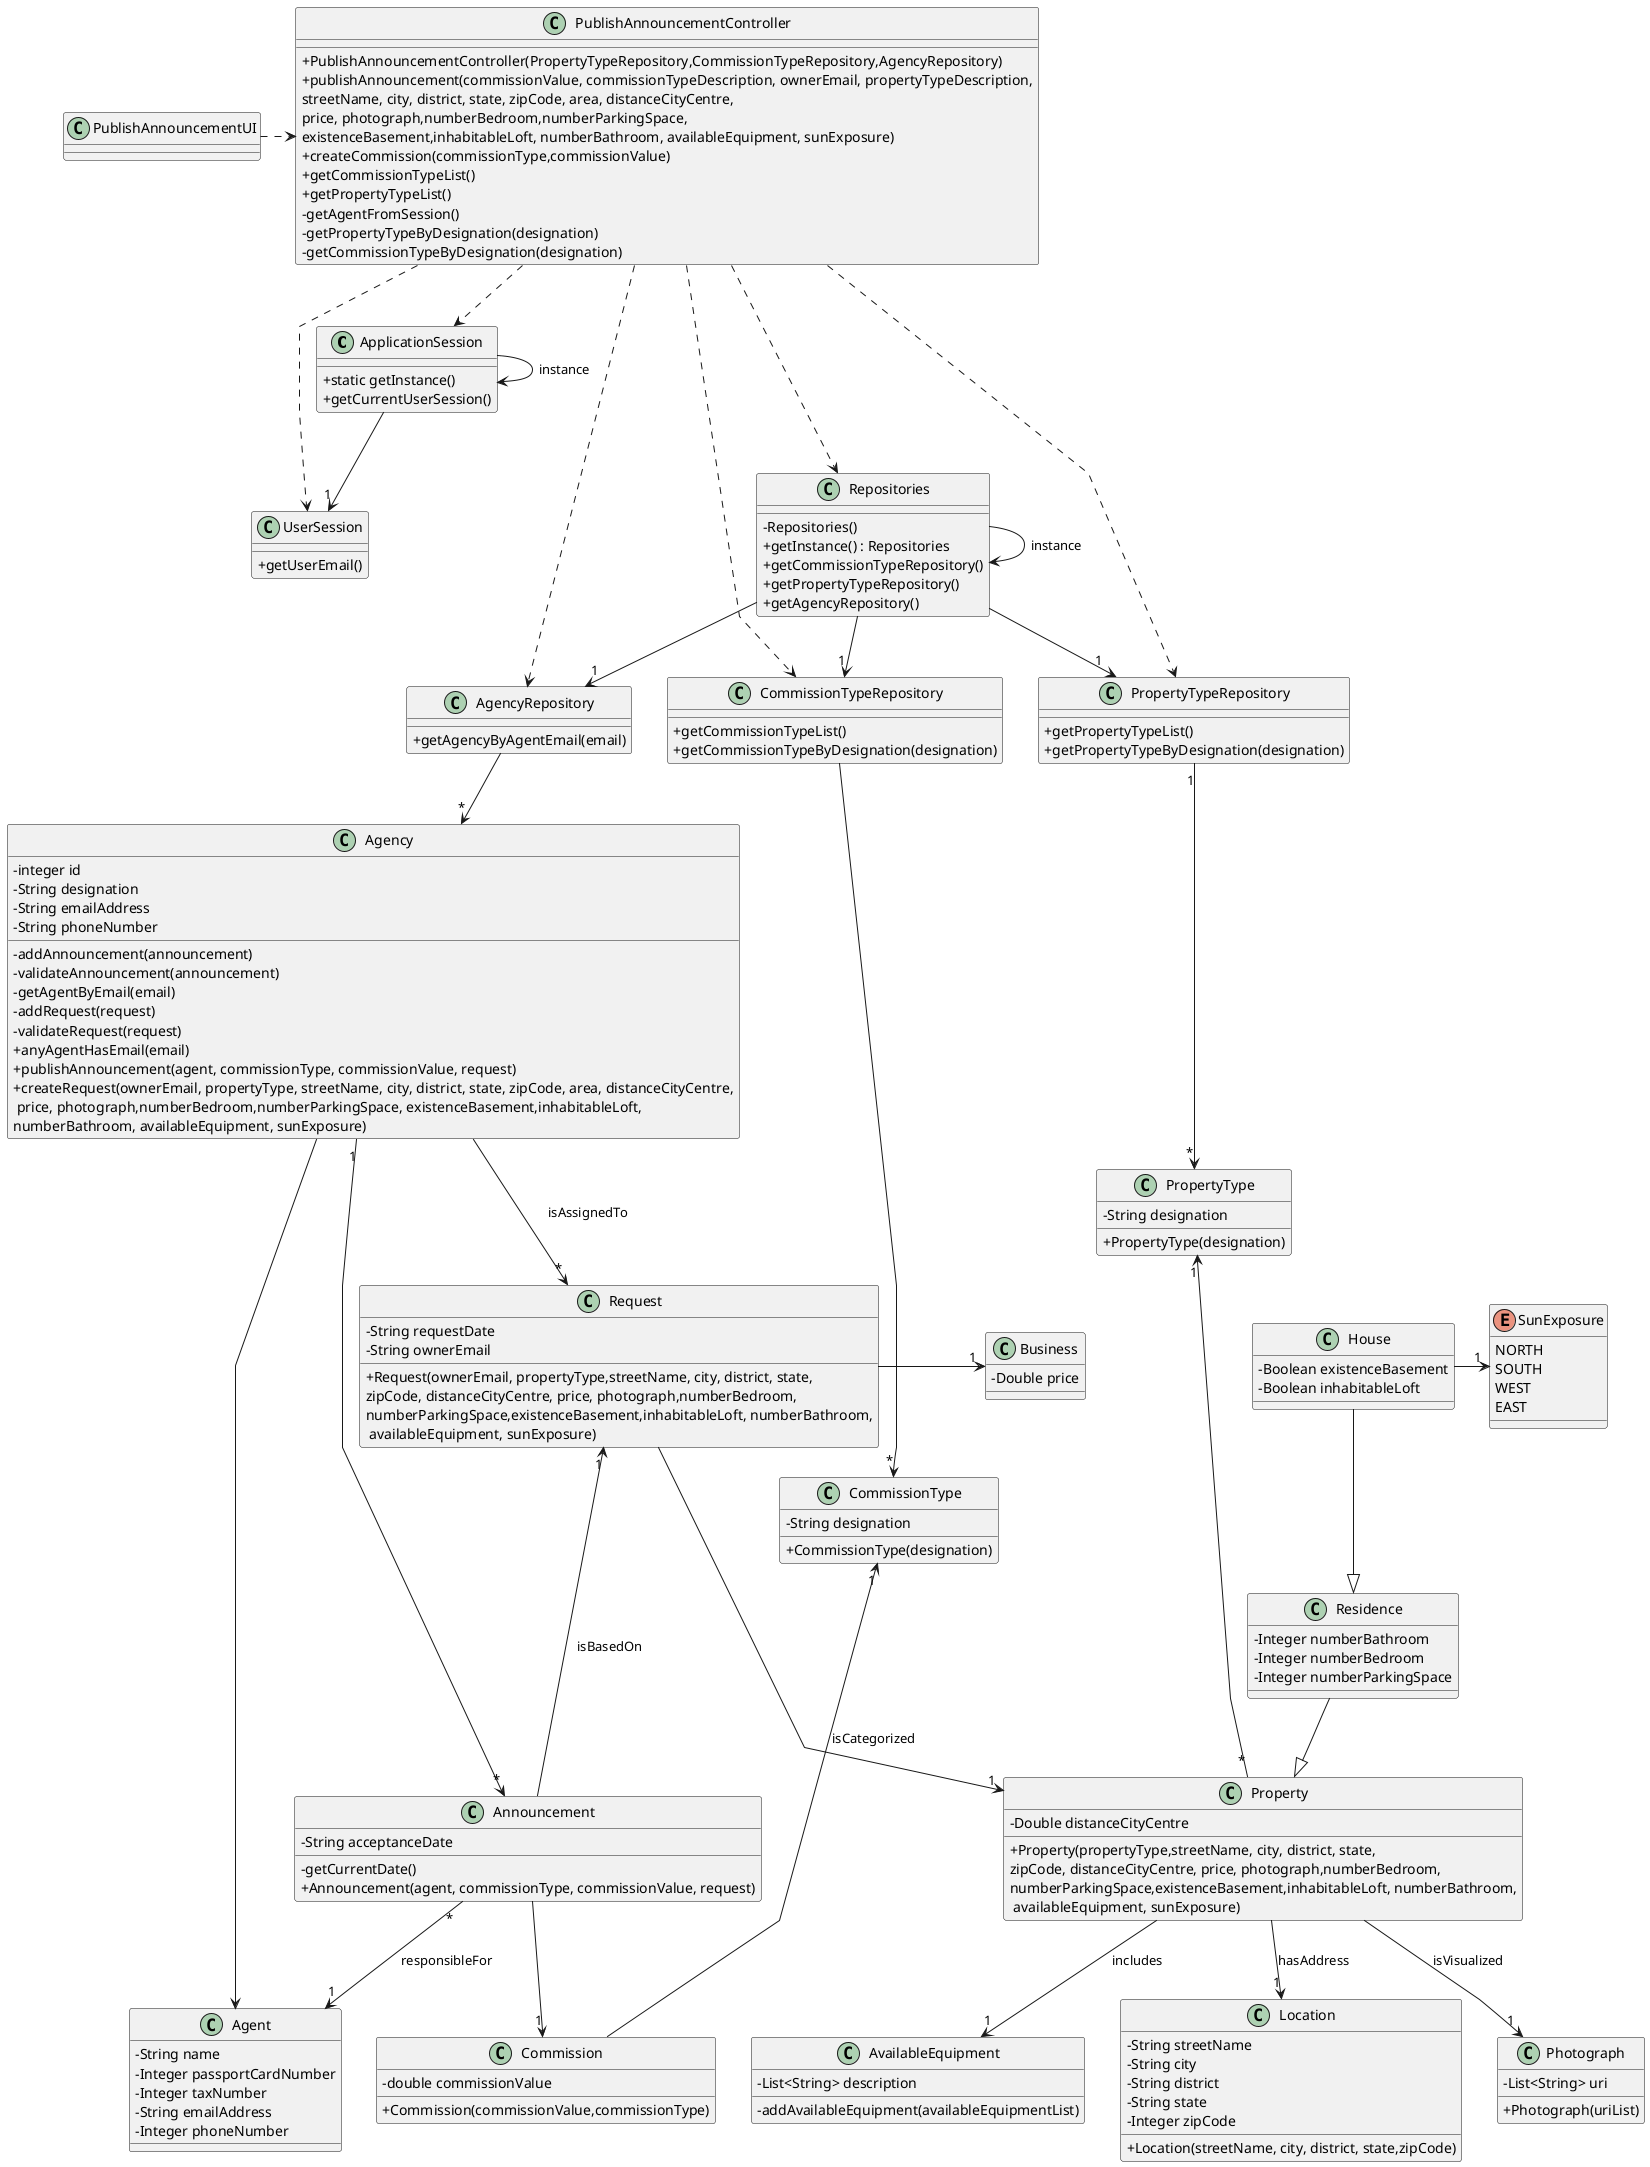 @startuml
'skinparam monochrome true
skinparam packageStyle rectangle
skinparam shadowing false
skinparam linetype polyline
'skinparam linetype orto

skinparam classAttributeIconSize 0

'left to right direction

class ApplicationSession
{
    + static getInstance()
    + getCurrentUserSession()
}
class Property
{
    - Double distanceCityCentre
    + Property(propertyType,streetName, city, district, state,\nzipCode, distanceCityCentre, price, photograph,numberBedroom,\nnumberParkingSpace,existenceBasement,inhabitableLoft, numberBathroom,\n availableEquipment, sunExposure)
}
class Location
{
    - String streetName
    - String city
    - String district
    - String state
    - Integer zipCode
    + Location(streetName, city, district, state,zipCode)
}
class Photograph
{
    - List<String> uri
    + Photograph(uriList)
}
class AvailableEquipment
{
    - List<String> description
    - addAvailableEquipment(availableEquipmentList)
}

class UserSession
{
    + getUserEmail()
}

class Agent {
    - String name
    - Integer passportCardNumber
    - Integer taxNumber
    - String emailAddress
    - Integer phoneNumber
}

class Announcement {
    - String acceptanceDate
    - getCurrentDate()
    + Announcement(agent, commissionType, commissionValue, request)
}
class Commission {
    - double commissionValue
    + Commission(commissionValue,commissionType)
}
class Request
{
    - String requestDate
    - String ownerEmail
    + Request(ownerEmail, propertyType,streetName, city, district, state,\nzipCode, distanceCityCentre, price, photograph,numberBedroom,\nnumberParkingSpace,existenceBasement,inhabitableLoft, numberBathroom,\n availableEquipment, sunExposure)

}
class Agency {
    - integer id
    - String designation
    - String emailAddress
    - String phoneNumber

    - addAnnouncement(announcement)
    - validateAnnouncement(announcement)
    - getAgentByEmail(email)
    - addRequest(request)
    - validateRequest(request)
    + anyAgentHasEmail(email)
    + publishAnnouncement(agent, commissionType, commissionValue, request)
    + createRequest(ownerEmail, propertyType, streetName, city, district, state, zipCode, area, distanceCityCentre,\n price, photograph,numberBedroom,numberParkingSpace, existenceBasement,inhabitableLoft,\nnumberBathroom, availableEquipment, sunExposure)
}

class CommissionTypeRepository {
    + getCommissionTypeList()
    + getCommissionTypeByDesignation(designation)
}
class PropertyTypeRepository {
    + getPropertyTypeList()
    + getPropertyTypeByDesignation(designation)
}

class AgencyRepository {
    + getAgencyByAgentEmail(email)
}

class Repositories {
    - Repositories()
    + getInstance() : Repositories
    + getCommissionTypeRepository()
    + getPropertyTypeRepository()
    + getAgencyRepository()
}

class PublishAnnouncementController {
    + PublishAnnouncementController(PropertyTypeRepository,CommissionTypeRepository,AgencyRepository)
    + publishAnnouncement(commissionValue, commissionTypeDescription, ownerEmail, propertyTypeDescription,\nstreetName, city, district, state, zipCode, area, distanceCityCentre,\nprice, photograph,numberBedroom,numberParkingSpace,\nexistenceBasement,inhabitableLoft, numberBathroom, availableEquipment, sunExposure)
    + createCommission(commissionType,commissionValue)
    + getCommissionTypeList()
    + getPropertyTypeList()
    - getAgentFromSession()
    - getPropertyTypeByDesignation(designation)
    - getCommissionTypeByDesignation(designation)
}
class PropertyType
{
    - String designation
    + PropertyType(designation)
}
class CommissionType
{
    - String designation
    + CommissionType(designation)
}
class PublishAnnouncementUI {
}
class Business
{
    - Double price
}
class Residence
{
    - Integer numberBathroom
    - Integer numberBedroom
    - Integer numberParkingSpace
}
class House
{
    - Boolean existenceBasement
    - Boolean inhabitableLoft
}
enum SunExposure
{
NORTH
SOUTH
WEST
EAST
}
    PublishAnnouncementUI .> PublishAnnouncementController
    PublishAnnouncementController .-> UserSession
    PublishAnnouncementController .-> ApplicationSession
    ApplicationSession -> ApplicationSession : instance
    ApplicationSession --> "1" UserSession
    PublishAnnouncementController .--> Repositories
    PublishAnnouncementController .-> PropertyTypeRepository
    PublishAnnouncementController .-> CommissionTypeRepository
    PublishAnnouncementController .-> AgencyRepository

    Repositories -> Repositories : instance
    Repositories --> "1" CommissionTypeRepository
    Repositories --> "1" PropertyTypeRepository
    Repositories --> "1" AgencyRepository
    AgencyRepository --> "*" Agency
    Agency "1" ----> "*" Announcement

    Announcement "*" --> "1" Agent : responsibleFor
    CommissionTypeRepository ---> "*" CommissionType
    CommissionType "1" <-- Commission : isCategorized
    Announcement  --> "1" Commission
    Request "1" <-- Announcement : isBasedOn
    Request  ---> "1" Property
    Agency ----> Agent
    PropertyTypeRepository "1" --> "*" PropertyType
    PropertyType "1" <-- "*" Property
    Property  --> "1" Location : hasAddress
    Property  --> "1" Photograph : isVisualized
    Property  --> "1" AvailableEquipment : includes
    Agency --> "*" Request : isAssignedTo
    Request -> "1" Business
    Residence --|> Property
    House --|> Residence
    House -> "1" SunExposure

@enduml